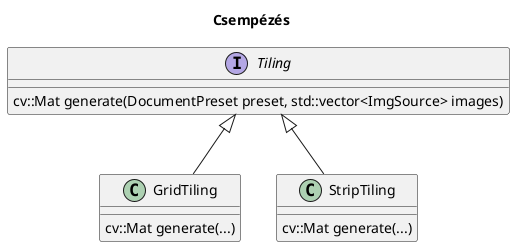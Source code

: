 @startuml tiling

title Csempézés

interface Tiling {
    cv::Mat generate(DocumentPreset preset, std::vector<ImgSource> images)
}

class GridTiling {
    cv::Mat generate(...)
}
Tiling <|-- GridTiling

class StripTiling {
    cv::Mat generate(...)
}
Tiling <|-- StripTiling

@enduml